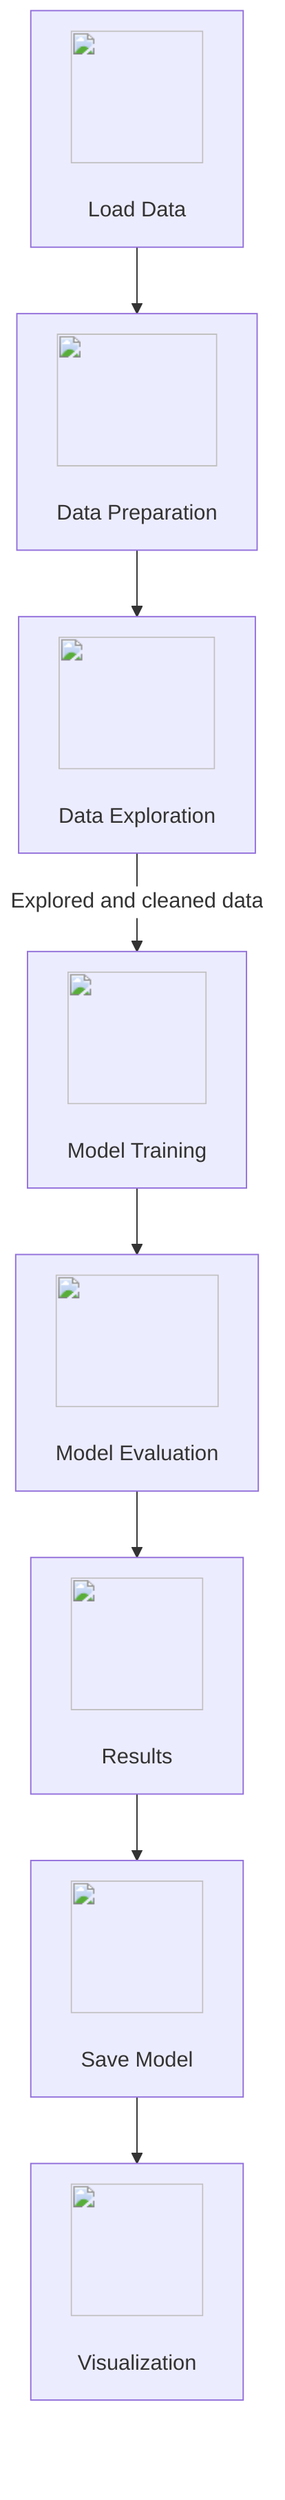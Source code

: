 %%{init: {'theme': 'default', 'themeVariables': {'edgeLabelBackground':'#ffffff','tertiaryColor':'#E2E2E2','edgeLabel':'#333333','primaryColor':'#87CEEB','edge1':'#87CEEB','edge2':'#87CEEB','edge3':'#87CEEB','edge4':'#87CEEB','edge5':'#87CEEB'} }}%%

graph TD;
    A["<img src='icons/file.svg' width=100 height=100/> <br/> Load Data"] --> B["<img src='icons/table.svg' width=100 height=100/> <br/> Data Preparation"]
    B --> C["<img src='icons/database.svg' width=100 height=100/> <br/> Data Exploration"]
    C -->|Explored and cleaned data| D["<img src='icons/brain.svg' width=100 height=100/> <br/> Model Training"]
    D --> E["<img src='icons/file.svg' width=100 height=100/> <br/> Model Evaluation"]
    E --> F["<img src='icons/image.svg' width=100 height=100/> <br/> Results"] 
    F --> G["<img src='icons/file.svg' width=100 height=100/> <br/> Save Model"]
    G --> H["<img src='icons/image.svg' width=100 height=100/> <br/> Visualization"]